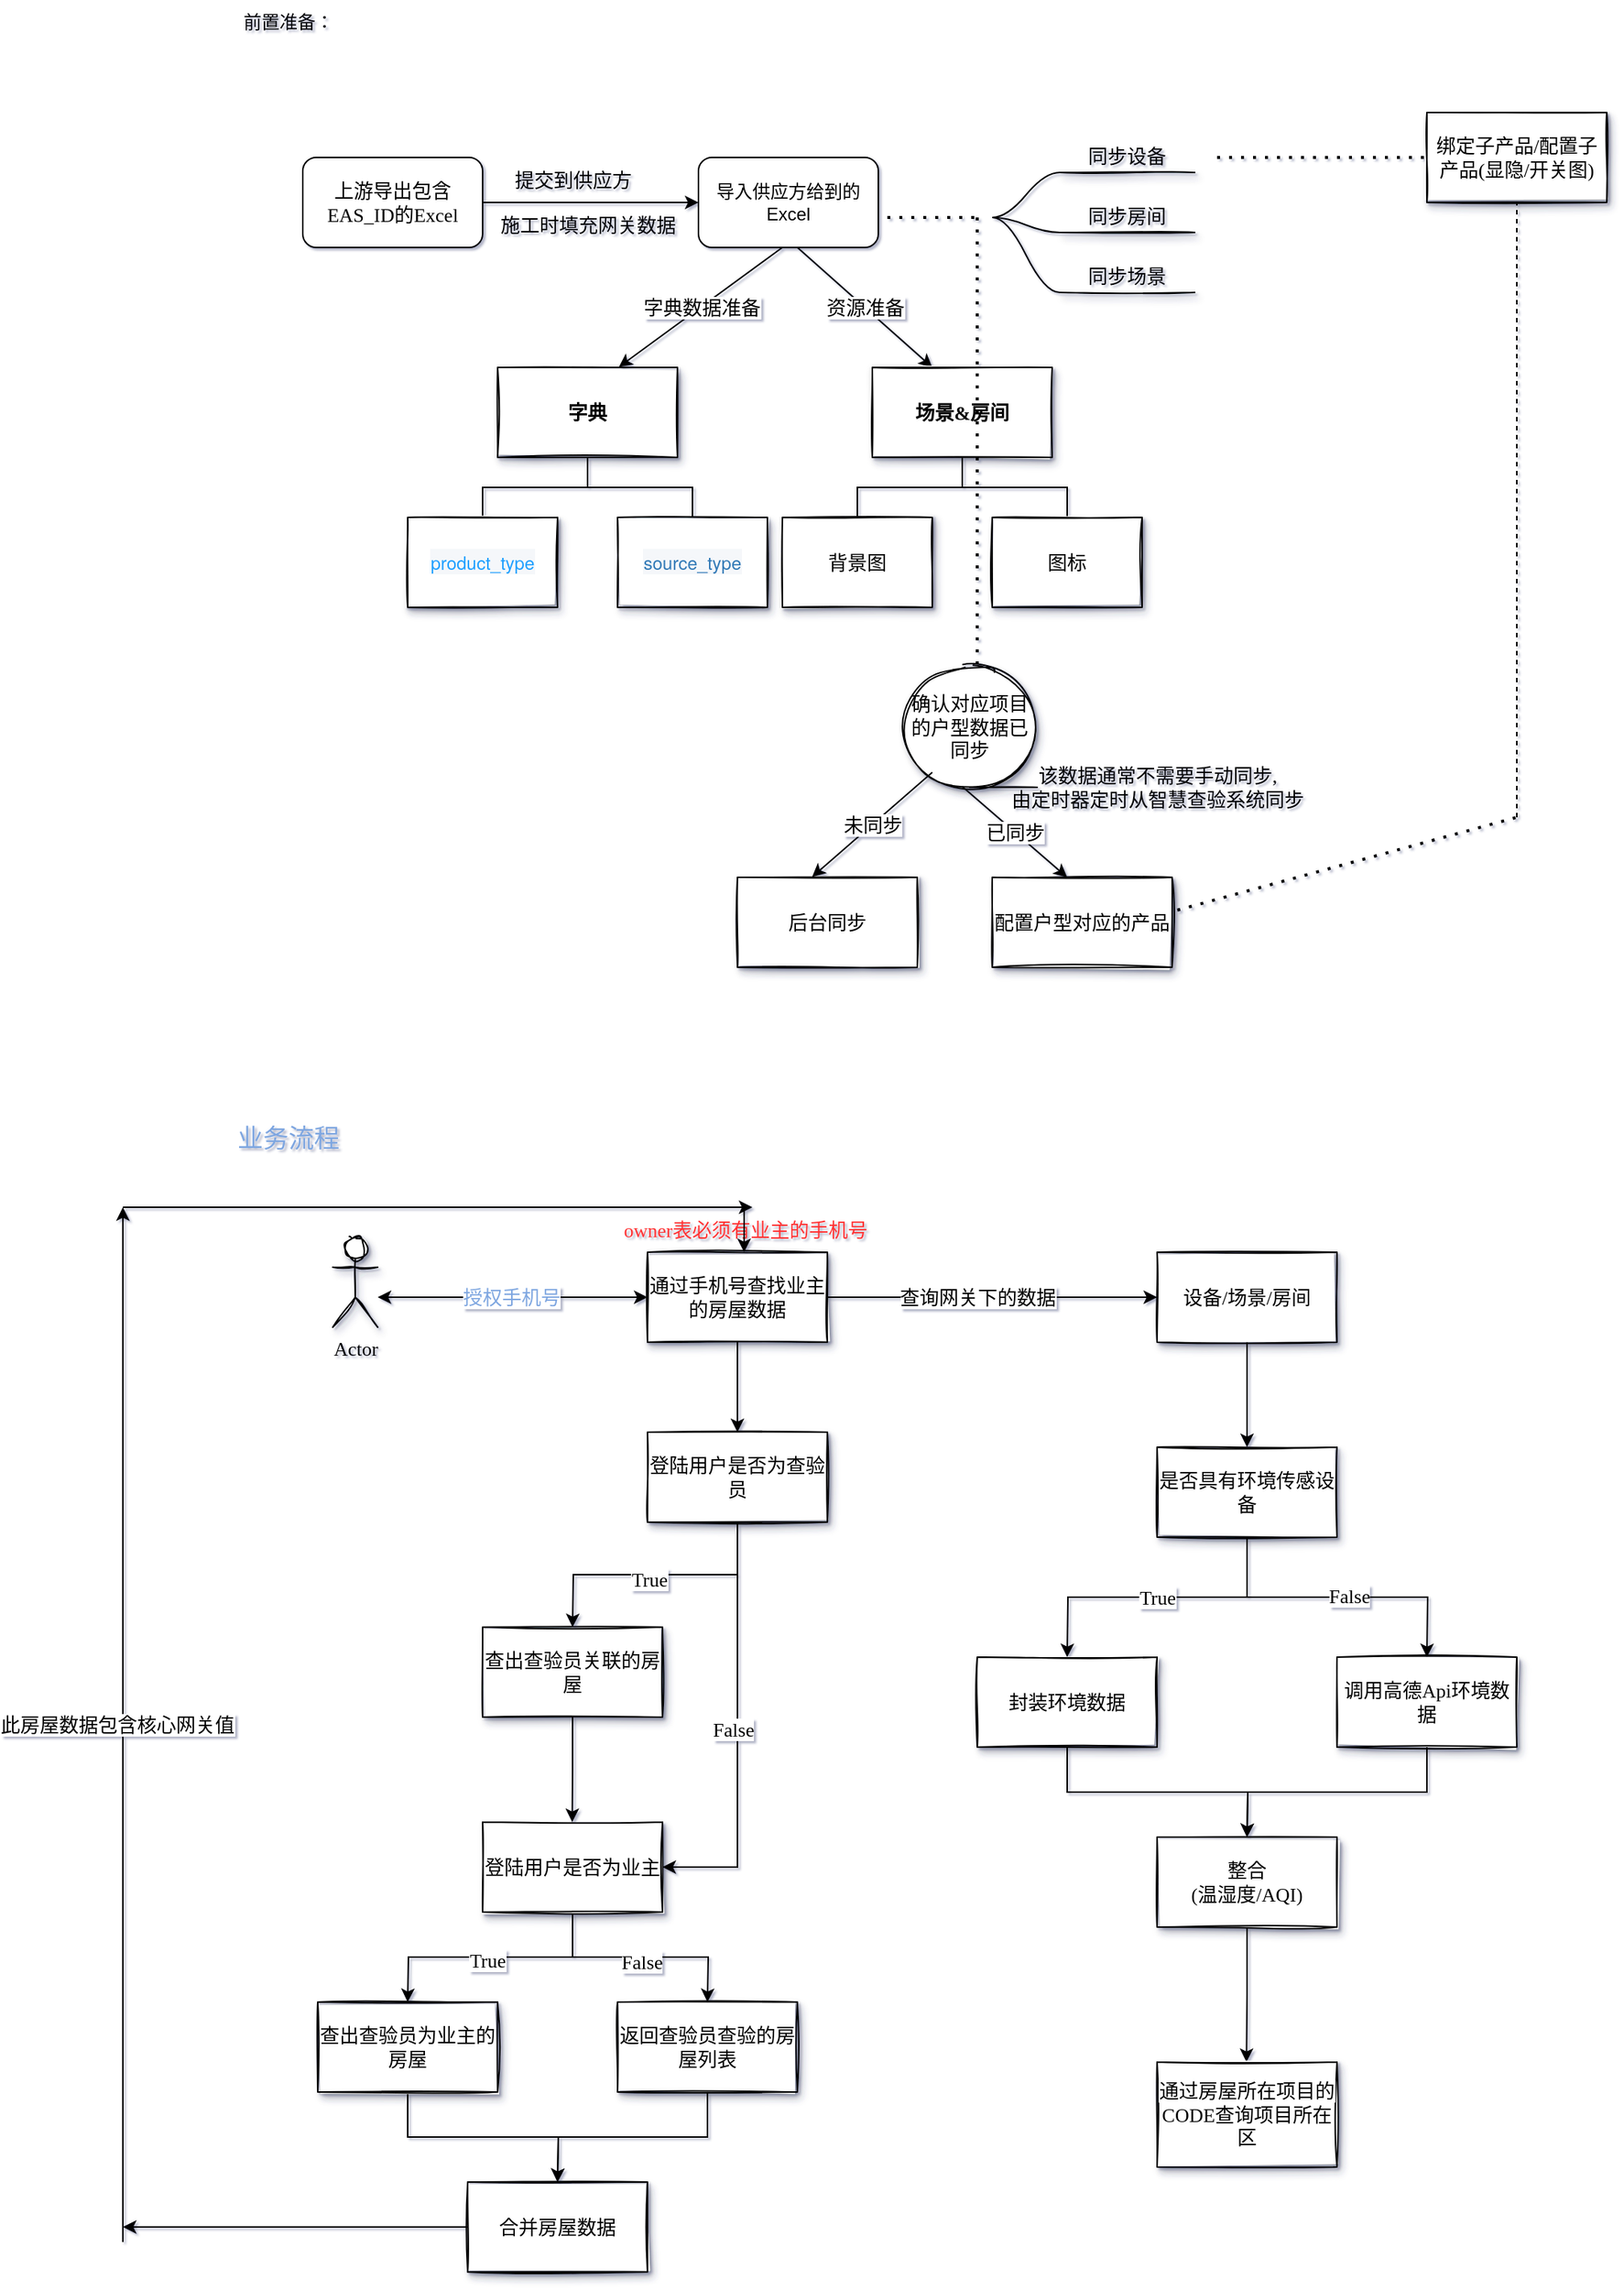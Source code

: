 <mxfile version="20.4.0" type="github">
  <diagram id="gWpfDHFNE3KKYQMcA2ZL" name="第 1 页">
    <mxGraphModel dx="2193" dy="816" grid="1" gridSize="10" guides="1" tooltips="1" connect="1" arrows="1" fold="1" page="1" pageScale="1" pageWidth="827" pageHeight="1169" math="0" shadow="1">
      <root>
        <mxCell id="0" />
        <mxCell id="1" parent="0" />
        <mxCell id="KSl4At89BIPdw04Hjlh8-6" value="前置准备：" style="text;html=1;align=center;verticalAlign=middle;resizable=0;points=[];autosize=1;strokeColor=none;fillColor=none;strokeWidth=18;" vertex="1" parent="1">
          <mxGeometry x="40" y="15" width="80" height="30" as="geometry" />
        </mxCell>
        <mxCell id="KSl4At89BIPdw04Hjlh8-81" value="导入供应方给到的Excel" style="rounded=1;whiteSpace=wrap;html=1;" vertex="1" parent="1">
          <mxGeometry x="354" y="120" width="120" height="60" as="geometry" />
        </mxCell>
        <mxCell id="KSl4At89BIPdw04Hjlh8-82" style="edgeStyle=orthogonalEdgeStyle;rounded=0;orthogonalLoop=1;jettySize=auto;html=1;exitX=1;exitY=0.5;exitDx=0;exitDy=0;entryX=0;entryY=0.5;entryDx=0;entryDy=0;fontFamily=Verdana;fontSize=13;" edge="1" parent="1" source="KSl4At89BIPdw04Hjlh8-83" target="KSl4At89BIPdw04Hjlh8-81">
          <mxGeometry relative="1" as="geometry" />
        </mxCell>
        <mxCell id="KSl4At89BIPdw04Hjlh8-83" value="上游导出包含EAS_ID的Excel" style="rounded=1;whiteSpace=wrap;html=1;strokeWidth=1;fontFamily=Verdana;fontSize=13;strokeColor=default;" vertex="1" parent="1">
          <mxGeometry x="90" y="120" width="120" height="60" as="geometry" />
        </mxCell>
        <mxCell id="KSl4At89BIPdw04Hjlh8-84" value="提交到供应方" style="text;html=1;align=center;verticalAlign=middle;resizable=0;points=[];autosize=1;strokeColor=none;fillColor=none;fontSize=13;fontFamily=Verdana;" vertex="1" parent="1">
          <mxGeometry x="220" y="120" width="100" height="30" as="geometry" />
        </mxCell>
        <mxCell id="KSl4At89BIPdw04Hjlh8-85" value="施工时填充网关数据" style="text;html=1;align=center;verticalAlign=middle;resizable=0;points=[];autosize=1;strokeColor=none;fillColor=none;fontSize=13;fontFamily=Verdana;" vertex="1" parent="1">
          <mxGeometry x="210" y="150" width="140" height="30" as="geometry" />
        </mxCell>
        <mxCell id="KSl4At89BIPdw04Hjlh8-86" value="同步设备" style="whiteSpace=wrap;html=1;shape=partialRectangle;top=0;left=0;bottom=1;right=0;points=[[0,1],[1,1]];fillColor=none;align=center;verticalAlign=bottom;routingCenterY=0.5;snapToPoint=1;recursiveResize=0;autosize=1;treeFolding=1;treeMoving=1;newEdgeStyle={&quot;edgeStyle&quot;:&quot;entityRelationEdgeStyle&quot;,&quot;startArrow&quot;:&quot;none&quot;,&quot;endArrow&quot;:&quot;none&quot;,&quot;segment&quot;:10,&quot;curved&quot;:1};strokeColor=default;strokeWidth=1;fontFamily=Verdana;fontSize=13;shadow=1;sketch=1;" vertex="1" parent="1">
          <mxGeometry x="595" y="100" width="90" height="30" as="geometry" />
        </mxCell>
        <mxCell id="KSl4At89BIPdw04Hjlh8-87" value="" style="edgeStyle=entityRelationEdgeStyle;startArrow=none;endArrow=none;segment=10;curved=1;rounded=0;fontFamily=Verdana;fontSize=13;" edge="1" parent="1" target="KSl4At89BIPdw04Hjlh8-86">
          <mxGeometry relative="1" as="geometry">
            <mxPoint x="550" y="160" as="sourcePoint" />
          </mxGeometry>
        </mxCell>
        <mxCell id="KSl4At89BIPdw04Hjlh8-88" value="同步房间" style="whiteSpace=wrap;html=1;shape=partialRectangle;top=0;left=0;bottom=1;right=0;points=[[0,1],[1,1]];fillColor=none;align=center;verticalAlign=bottom;routingCenterY=0.5;snapToPoint=1;recursiveResize=0;autosize=1;treeFolding=1;treeMoving=1;newEdgeStyle={&quot;edgeStyle&quot;:&quot;entityRelationEdgeStyle&quot;,&quot;startArrow&quot;:&quot;none&quot;,&quot;endArrow&quot;:&quot;none&quot;,&quot;segment&quot;:10,&quot;curved&quot;:1};strokeColor=default;strokeWidth=1;fontFamily=Verdana;fontSize=13;shadow=1;sketch=1;" vertex="1" parent="1">
          <mxGeometry x="595" y="140" width="90" height="30" as="geometry" />
        </mxCell>
        <mxCell id="KSl4At89BIPdw04Hjlh8-89" value="" style="edgeStyle=entityRelationEdgeStyle;startArrow=none;endArrow=none;segment=10;curved=1;rounded=0;fontFamily=Verdana;fontSize=13;" edge="1" parent="1" target="KSl4At89BIPdw04Hjlh8-88">
          <mxGeometry relative="1" as="geometry">
            <mxPoint x="550" y="160" as="sourcePoint" />
          </mxGeometry>
        </mxCell>
        <mxCell id="KSl4At89BIPdw04Hjlh8-90" value="同步场景" style="whiteSpace=wrap;html=1;shape=partialRectangle;top=0;left=0;bottom=1;right=0;points=[[0,1],[1,1]];fillColor=none;align=center;verticalAlign=bottom;routingCenterY=0.5;snapToPoint=1;recursiveResize=0;autosize=1;treeFolding=1;treeMoving=1;newEdgeStyle={&quot;edgeStyle&quot;:&quot;entityRelationEdgeStyle&quot;,&quot;startArrow&quot;:&quot;none&quot;,&quot;endArrow&quot;:&quot;none&quot;,&quot;segment&quot;:10,&quot;curved&quot;:1};strokeColor=default;strokeWidth=1;fontFamily=Verdana;fontSize=13;shadow=1;sketch=1;" vertex="1" parent="1">
          <mxGeometry x="595" y="180" width="90" height="30" as="geometry" />
        </mxCell>
        <mxCell id="KSl4At89BIPdw04Hjlh8-91" value="" style="edgeStyle=entityRelationEdgeStyle;startArrow=none;endArrow=none;segment=10;curved=1;rounded=0;fontFamily=Verdana;fontSize=13;" edge="1" parent="1" target="KSl4At89BIPdw04Hjlh8-90">
          <mxGeometry relative="1" as="geometry">
            <mxPoint x="550" y="160" as="sourcePoint" />
          </mxGeometry>
        </mxCell>
        <mxCell id="KSl4At89BIPdw04Hjlh8-92" value="" style="edgeStyle=elbowEdgeStyle;elbow=vertical;startArrow=none;endArrow=none;rounded=0;fontFamily=Verdana;fontSize=13;" edge="1" parent="1" source="KSl4At89BIPdw04Hjlh8-94" target="KSl4At89BIPdw04Hjlh8-95">
          <mxGeometry relative="1" as="geometry" />
        </mxCell>
        <mxCell id="KSl4At89BIPdw04Hjlh8-93" value="" style="edgeStyle=elbowEdgeStyle;elbow=vertical;startArrow=none;endArrow=none;rounded=0;fontFamily=Verdana;fontSize=13;" edge="1" parent="1" source="KSl4At89BIPdw04Hjlh8-94" target="KSl4At89BIPdw04Hjlh8-96">
          <mxGeometry relative="1" as="geometry" />
        </mxCell>
        <UserObject label="&lt;span style=&quot;font-weight: 700;&quot;&gt;字典&lt;/span&gt;" treeRoot="1" id="KSl4At89BIPdw04Hjlh8-94">
          <mxCell style="whiteSpace=wrap;html=1;align=center;treeFolding=1;treeMoving=1;newEdgeStyle={&quot;edgeStyle&quot;:&quot;elbowEdgeStyle&quot;,&quot;startArrow&quot;:&quot;none&quot;,&quot;endArrow&quot;:&quot;none&quot;};shadow=1;sketch=1;strokeColor=default;strokeWidth=1;fontFamily=Verdana;fontSize=13;" vertex="1" parent="1">
            <mxGeometry x="220" y="260" width="120" height="60" as="geometry" />
          </mxCell>
        </UserObject>
        <mxCell id="KSl4At89BIPdw04Hjlh8-95" value="&lt;a href=&quot;http://10.220.88.97:8081/#/dict/type/data/60&quot; class=&quot;link-type&quot; style=&quot;box-sizing: inherit; background-color: rgb(245, 247, 250); cursor: pointer; color: rgb(32, 160, 255); text-decoration-line: none; font-family: &amp;quot;Helvetica Neue&amp;quot;, Helvetica, &amp;quot;PingFang SC&amp;quot;, &amp;quot;Hiragino Sans GB&amp;quot;, &amp;quot;Microsoft YaHei&amp;quot;, Arial, sans-serif; font-size: 12px;&quot;&gt;&lt;span style=&quot;box-sizing: inherit;&quot;&gt;product_type&lt;/span&gt;&lt;/a&gt;" style="whiteSpace=wrap;html=1;align=center;verticalAlign=middle;treeFolding=1;treeMoving=1;newEdgeStyle={&quot;edgeStyle&quot;:&quot;elbowEdgeStyle&quot;,&quot;startArrow&quot;:&quot;none&quot;,&quot;endArrow&quot;:&quot;none&quot;};shadow=1;sketch=1;strokeColor=default;strokeWidth=1;fontFamily=Verdana;fontSize=13;" vertex="1" parent="1">
          <mxGeometry x="160" y="360" width="100" height="60" as="geometry" />
        </mxCell>
        <mxCell id="KSl4At89BIPdw04Hjlh8-96" value="&lt;a href=&quot;http://10.220.88.97:8081/#/dict/type/data/58&quot; class=&quot;link-type&quot; style=&quot;box-sizing: inherit; background-color: rgb(245, 247, 250); cursor: pointer; color: rgb(51, 122, 183); text-decoration-line: none; font-family: &amp;quot;Helvetica Neue&amp;quot;, Helvetica, &amp;quot;PingFang SC&amp;quot;, &amp;quot;Hiragino Sans GB&amp;quot;, &amp;quot;Microsoft YaHei&amp;quot;, Arial, sans-serif; font-size: 12px;&quot;&gt;&lt;span style=&quot;box-sizing: inherit;&quot;&gt;source_type&lt;/span&gt;&lt;/a&gt;" style="whiteSpace=wrap;html=1;align=center;verticalAlign=middle;treeFolding=1;treeMoving=1;newEdgeStyle={&quot;edgeStyle&quot;:&quot;elbowEdgeStyle&quot;,&quot;startArrow&quot;:&quot;none&quot;,&quot;endArrow&quot;:&quot;none&quot;};shadow=1;sketch=1;strokeColor=default;strokeWidth=1;fontFamily=Verdana;fontSize=13;" vertex="1" parent="1">
          <mxGeometry x="300" y="360" width="100" height="60" as="geometry" />
        </mxCell>
        <mxCell id="KSl4At89BIPdw04Hjlh8-97" value="" style="endArrow=classic;html=1;rounded=0;fontFamily=Verdana;fontSize=13;entryX=0.674;entryY=-0.004;entryDx=0;entryDy=0;entryPerimeter=0;" edge="1" parent="1" target="KSl4At89BIPdw04Hjlh8-94">
          <mxGeometry relative="1" as="geometry">
            <mxPoint x="410" y="180" as="sourcePoint" />
            <mxPoint x="470" y="300" as="targetPoint" />
          </mxGeometry>
        </mxCell>
        <mxCell id="KSl4At89BIPdw04Hjlh8-98" value="字典数据准备" style="edgeLabel;resizable=0;html=1;align=center;verticalAlign=middle;shadow=1;sketch=1;strokeColor=default;strokeWidth=1;fontFamily=Verdana;fontSize=13;" connectable="0" vertex="1" parent="KSl4At89BIPdw04Hjlh8-97">
          <mxGeometry relative="1" as="geometry" />
        </mxCell>
        <mxCell id="KSl4At89BIPdw04Hjlh8-99" value="" style="endArrow=classic;html=1;rounded=0;fontFamily=Verdana;fontSize=13;" edge="1" parent="1">
          <mxGeometry relative="1" as="geometry">
            <mxPoint x="420" y="180" as="sourcePoint" />
            <mxPoint x="510" y="260" as="targetPoint" />
          </mxGeometry>
        </mxCell>
        <mxCell id="KSl4At89BIPdw04Hjlh8-100" value="资源准备" style="edgeLabel;resizable=0;html=1;align=center;verticalAlign=middle;shadow=1;sketch=1;strokeColor=default;strokeWidth=1;fontFamily=Verdana;fontSize=13;" connectable="0" vertex="1" parent="KSl4At89BIPdw04Hjlh8-99">
          <mxGeometry relative="1" as="geometry" />
        </mxCell>
        <mxCell id="KSl4At89BIPdw04Hjlh8-101" value="" style="edgeStyle=elbowEdgeStyle;elbow=vertical;startArrow=none;endArrow=none;rounded=0;fontFamily=Verdana;fontSize=13;" edge="1" parent="1" source="KSl4At89BIPdw04Hjlh8-103" target="KSl4At89BIPdw04Hjlh8-104">
          <mxGeometry relative="1" as="geometry" />
        </mxCell>
        <mxCell id="KSl4At89BIPdw04Hjlh8-102" value="" style="edgeStyle=elbowEdgeStyle;elbow=vertical;startArrow=none;endArrow=none;rounded=0;fontFamily=Verdana;fontSize=13;" edge="1" parent="1" source="KSl4At89BIPdw04Hjlh8-103" target="KSl4At89BIPdw04Hjlh8-105">
          <mxGeometry relative="1" as="geometry" />
        </mxCell>
        <UserObject label="&lt;span style=&quot;font-weight: 700;&quot;&gt;场景&amp;amp;房间&lt;/span&gt;" treeRoot="1" id="KSl4At89BIPdw04Hjlh8-103">
          <mxCell style="whiteSpace=wrap;html=1;align=center;treeFolding=1;treeMoving=1;newEdgeStyle={&quot;edgeStyle&quot;:&quot;elbowEdgeStyle&quot;,&quot;startArrow&quot;:&quot;none&quot;,&quot;endArrow&quot;:&quot;none&quot;};shadow=1;sketch=1;strokeColor=default;strokeWidth=1;fontFamily=Verdana;fontSize=13;" vertex="1" parent="1">
            <mxGeometry x="470" y="260" width="120" height="60" as="geometry" />
          </mxCell>
        </UserObject>
        <mxCell id="KSl4At89BIPdw04Hjlh8-104" value="背景图" style="whiteSpace=wrap;html=1;align=center;verticalAlign=middle;treeFolding=1;treeMoving=1;newEdgeStyle={&quot;edgeStyle&quot;:&quot;elbowEdgeStyle&quot;,&quot;startArrow&quot;:&quot;none&quot;,&quot;endArrow&quot;:&quot;none&quot;};shadow=1;sketch=1;strokeColor=default;strokeWidth=1;fontFamily=Verdana;fontSize=13;" vertex="1" parent="1">
          <mxGeometry x="410" y="360" width="100" height="60" as="geometry" />
        </mxCell>
        <mxCell id="KSl4At89BIPdw04Hjlh8-105" value="图标" style="whiteSpace=wrap;html=1;align=center;verticalAlign=middle;treeFolding=1;treeMoving=1;newEdgeStyle={&quot;edgeStyle&quot;:&quot;elbowEdgeStyle&quot;,&quot;startArrow&quot;:&quot;none&quot;,&quot;endArrow&quot;:&quot;none&quot;};shadow=1;sketch=1;strokeColor=default;strokeWidth=1;fontFamily=Verdana;fontSize=13;" vertex="1" parent="1">
          <mxGeometry x="550" y="360" width="100" height="60" as="geometry" />
        </mxCell>
        <mxCell id="KSl4At89BIPdw04Hjlh8-106" value="" style="endArrow=none;dashed=1;html=1;dashPattern=1 3;strokeWidth=2;rounded=0;fontFamily=Verdana;fontSize=13;" edge="1" parent="1">
          <mxGeometry width="50" height="50" relative="1" as="geometry">
            <mxPoint x="480" y="160" as="sourcePoint" />
            <mxPoint x="540" y="160" as="targetPoint" />
          </mxGeometry>
        </mxCell>
        <mxCell id="KSl4At89BIPdw04Hjlh8-107" value="" style="endArrow=none;dashed=1;html=1;dashPattern=1 3;strokeWidth=2;rounded=0;fontFamily=Verdana;fontSize=13;" edge="1" parent="1">
          <mxGeometry width="50" height="50" relative="1" as="geometry">
            <mxPoint x="540" y="530.0" as="sourcePoint" />
            <mxPoint x="540" y="160" as="targetPoint" />
          </mxGeometry>
        </mxCell>
        <mxCell id="KSl4At89BIPdw04Hjlh8-108" value="确认对应项目的户型数据已同步" style="shape=tapeData;whiteSpace=wrap;html=1;perimeter=ellipsePerimeter;shadow=1;sketch=1;strokeColor=default;strokeWidth=1;fontFamily=Verdana;fontSize=13;" vertex="1" parent="1">
          <mxGeometry x="490" y="460" width="90" height="80" as="geometry" />
        </mxCell>
        <mxCell id="KSl4At89BIPdw04Hjlh8-109" value="后台同步" style="rounded=0;whiteSpace=wrap;html=1;shadow=1;sketch=1;strokeColor=default;strokeWidth=1;fontFamily=Verdana;fontSize=13;" vertex="1" parent="1">
          <mxGeometry x="380" y="600" width="120" height="60" as="geometry" />
        </mxCell>
        <mxCell id="KSl4At89BIPdw04Hjlh8-110" value="" style="endArrow=classic;html=1;rounded=0;fontFamily=Verdana;fontSize=13;entryX=0.415;entryY=-0.004;entryDx=0;entryDy=0;entryPerimeter=0;" edge="1" parent="1" target="KSl4At89BIPdw04Hjlh8-109">
          <mxGeometry relative="1" as="geometry">
            <mxPoint x="510" y="530.0" as="sourcePoint" />
            <mxPoint x="595" y="560" as="targetPoint" />
          </mxGeometry>
        </mxCell>
        <mxCell id="KSl4At89BIPdw04Hjlh8-111" value="未同步" style="edgeLabel;resizable=0;html=1;align=center;verticalAlign=middle;shadow=1;sketch=1;strokeColor=default;strokeWidth=1;fontFamily=Verdana;fontSize=13;" connectable="0" vertex="1" parent="KSl4At89BIPdw04Hjlh8-110">
          <mxGeometry relative="1" as="geometry" />
        </mxCell>
        <mxCell id="KSl4At89BIPdw04Hjlh8-112" value="该数据通常不需要手动同步,&lt;br&gt;由定时器定时从智慧查验系统同步" style="text;html=1;align=center;verticalAlign=middle;resizable=0;points=[];autosize=1;strokeColor=none;fillColor=none;fontSize=13;fontFamily=Verdana;" vertex="1" parent="1">
          <mxGeometry x="550" y="520" width="220" height="40" as="geometry" />
        </mxCell>
        <mxCell id="KSl4At89BIPdw04Hjlh8-113" value="" style="endArrow=none;dashed=1;html=1;dashPattern=1 3;strokeWidth=2;rounded=0;fontFamily=Verdana;fontSize=13;" edge="1" parent="1">
          <mxGeometry width="50" height="50" relative="1" as="geometry">
            <mxPoint x="700" y="120" as="sourcePoint" />
            <mxPoint x="840" y="120" as="targetPoint" />
          </mxGeometry>
        </mxCell>
        <mxCell id="KSl4At89BIPdw04Hjlh8-114" value="绑定子产品/配置子产品(显隐/开关图)" style="rounded=0;whiteSpace=wrap;html=1;shadow=1;sketch=1;strokeColor=default;strokeWidth=1;fontFamily=Verdana;fontSize=13;" vertex="1" parent="1">
          <mxGeometry x="840" y="90" width="120" height="60" as="geometry" />
        </mxCell>
        <mxCell id="KSl4At89BIPdw04Hjlh8-115" value="w" style="endArrow=classic;html=1;rounded=0;fontFamily=Verdana;fontSize=13;" edge="1" parent="1">
          <mxGeometry relative="1" as="geometry">
            <mxPoint x="530" y="539.47" as="sourcePoint" />
            <mxPoint x="600" y="600.0" as="targetPoint" />
          </mxGeometry>
        </mxCell>
        <mxCell id="KSl4At89BIPdw04Hjlh8-116" value="已同步" style="edgeLabel;resizable=0;html=1;align=center;verticalAlign=middle;shadow=1;sketch=1;strokeColor=default;strokeWidth=1;fontFamily=Verdana;fontSize=13;" connectable="0" vertex="1" parent="KSl4At89BIPdw04Hjlh8-115">
          <mxGeometry relative="1" as="geometry" />
        </mxCell>
        <mxCell id="KSl4At89BIPdw04Hjlh8-117" value="配置户型对应的产品" style="rounded=0;whiteSpace=wrap;html=1;shadow=1;sketch=1;strokeColor=default;strokeWidth=1;fontFamily=Verdana;fontSize=13;" vertex="1" parent="1">
          <mxGeometry x="550" y="600" width="120" height="60" as="geometry" />
        </mxCell>
        <mxCell id="KSl4At89BIPdw04Hjlh8-118" value="" style="endArrow=none;dashed=1;html=1;rounded=0;fontFamily=Verdana;fontSize=13;" edge="1" parent="1">
          <mxGeometry width="50" height="50" relative="1" as="geometry">
            <mxPoint x="900" y="560.0" as="sourcePoint" />
            <mxPoint x="900" y="150" as="targetPoint" />
          </mxGeometry>
        </mxCell>
        <mxCell id="KSl4At89BIPdw04Hjlh8-119" value="" style="endArrow=none;dashed=1;html=1;dashPattern=1 3;strokeWidth=2;rounded=0;fontFamily=Verdana;fontSize=13;exitX=1.029;exitY=0.365;exitDx=0;exitDy=0;exitPerimeter=0;" edge="1" parent="1" source="KSl4At89BIPdw04Hjlh8-117">
          <mxGeometry width="50" height="50" relative="1" as="geometry">
            <mxPoint x="850" y="610" as="sourcePoint" />
            <mxPoint x="900" y="560.0" as="targetPoint" />
          </mxGeometry>
        </mxCell>
        <mxCell id="KSl4At89BIPdw04Hjlh8-120" value="Actor" style="shape=umlActor;verticalLabelPosition=bottom;verticalAlign=top;html=1;outlineConnect=0;shadow=1;sketch=1;strokeColor=default;strokeWidth=1;fontFamily=Verdana;fontSize=13;" vertex="1" parent="1">
          <mxGeometry x="110" y="840" width="30" height="60" as="geometry" />
        </mxCell>
        <mxCell id="KSl4At89BIPdw04Hjlh8-121" value="" style="endArrow=classic;startArrow=classic;html=1;rounded=0;fontFamily=Verdana;fontSize=13;entryX=0;entryY=0.5;entryDx=0;entryDy=0;" edge="1" parent="1" target="KSl4At89BIPdw04Hjlh8-122">
          <mxGeometry width="50" height="50" relative="1" as="geometry">
            <mxPoint x="140.0" y="880" as="sourcePoint" />
            <mxPoint x="230.0" y="880" as="targetPoint" />
          </mxGeometry>
        </mxCell>
        <mxCell id="KSl4At89BIPdw04Hjlh8-125" value="授权手机号" style="edgeLabel;html=1;align=center;verticalAlign=middle;resizable=0;points=[];fontSize=13;fontFamily=Verdana;fontColor=#7EA6E0;" vertex="1" connectable="0" parent="KSl4At89BIPdw04Hjlh8-121">
          <mxGeometry x="0.001" y="-1" relative="1" as="geometry">
            <mxPoint x="-1" y="-1" as="offset" />
          </mxGeometry>
        </mxCell>
        <mxCell id="KSl4At89BIPdw04Hjlh8-127" style="edgeStyle=orthogonalEdgeStyle;rounded=0;orthogonalLoop=1;jettySize=auto;html=1;exitX=0.5;exitY=1;exitDx=0;exitDy=0;fontFamily=Verdana;fontSize=13;fontColor=#7EA6E0;entryX=0.5;entryY=0;entryDx=0;entryDy=0;" edge="1" parent="1" source="KSl4At89BIPdw04Hjlh8-122" target="KSl4At89BIPdw04Hjlh8-128">
          <mxGeometry relative="1" as="geometry">
            <mxPoint x="270.0" y="970" as="targetPoint" />
          </mxGeometry>
        </mxCell>
        <mxCell id="KSl4At89BIPdw04Hjlh8-155" style="edgeStyle=orthogonalEdgeStyle;rounded=0;orthogonalLoop=1;jettySize=auto;html=1;exitX=1;exitY=0.5;exitDx=0;exitDy=0;entryX=0;entryY=0.5;entryDx=0;entryDy=0;fontFamily=Verdana;fontSize=13;fontColor=#000000;" edge="1" parent="1" source="KSl4At89BIPdw04Hjlh8-122" target="KSl4At89BIPdw04Hjlh8-154">
          <mxGeometry relative="1" as="geometry" />
        </mxCell>
        <mxCell id="KSl4At89BIPdw04Hjlh8-156" value="查询网关下的数据" style="edgeLabel;html=1;align=center;verticalAlign=middle;resizable=0;points=[];fontSize=13;fontFamily=Verdana;fontColor=#000000;" vertex="1" connectable="0" parent="KSl4At89BIPdw04Hjlh8-155">
          <mxGeometry x="-0.092" relative="1" as="geometry">
            <mxPoint as="offset" />
          </mxGeometry>
        </mxCell>
        <mxCell id="KSl4At89BIPdw04Hjlh8-122" value="通过手机号查找业主的房屋数据" style="rounded=0;whiteSpace=wrap;html=1;shadow=1;sketch=1;strokeColor=default;strokeWidth=1;fontFamily=Verdana;fontSize=13;" vertex="1" parent="1">
          <mxGeometry x="320" y="850" width="120" height="60" as="geometry" />
        </mxCell>
        <mxCell id="KSl4At89BIPdw04Hjlh8-123" value="&lt;font style=&quot;font-size: 17px;&quot; color=&quot;#7ea6e0&quot;&gt;业务流程&lt;/font&gt;" style="text;html=1;align=center;verticalAlign=middle;resizable=0;points=[];autosize=1;strokeColor=none;fillColor=none;fontSize=13;fontFamily=Verdana;fontColor=#FF3333;" vertex="1" parent="1">
          <mxGeometry x="35" y="760" width="90" height="30" as="geometry" />
        </mxCell>
        <mxCell id="KSl4At89BIPdw04Hjlh8-126" value="&lt;span style=&quot;color: rgb(255, 51, 51);&quot;&gt;owner表必须有业主的手机号&lt;/span&gt;" style="text;html=1;align=center;verticalAlign=middle;resizable=0;points=[];autosize=1;strokeColor=none;fillColor=none;fontSize=13;fontFamily=Verdana;fontColor=#7EA6E0;" vertex="1" parent="1">
          <mxGeometry x="290" y="820" width="190" height="30" as="geometry" />
        </mxCell>
        <mxCell id="KSl4At89BIPdw04Hjlh8-129" style="edgeStyle=orthogonalEdgeStyle;rounded=0;orthogonalLoop=1;jettySize=auto;html=1;exitX=0.5;exitY=1;exitDx=0;exitDy=0;fontFamily=Verdana;fontSize=13;fontColor=#000000;" edge="1" parent="1" source="KSl4At89BIPdw04Hjlh8-128">
          <mxGeometry relative="1" as="geometry">
            <mxPoint x="270.0" y="1100" as="targetPoint" />
          </mxGeometry>
        </mxCell>
        <mxCell id="KSl4At89BIPdw04Hjlh8-130" value="True" style="edgeLabel;html=1;align=center;verticalAlign=middle;resizable=0;points=[];fontSize=13;fontFamily=Verdana;fontColor=#000000;" vertex="1" connectable="0" parent="KSl4At89BIPdw04Hjlh8-129">
          <mxGeometry x="0.059" y="3" relative="1" as="geometry">
            <mxPoint x="1" as="offset" />
          </mxGeometry>
        </mxCell>
        <mxCell id="KSl4At89BIPdw04Hjlh8-131" style="edgeStyle=orthogonalEdgeStyle;rounded=0;orthogonalLoop=1;jettySize=auto;html=1;exitX=0.5;exitY=1;exitDx=0;exitDy=0;fontFamily=Verdana;fontSize=13;fontColor=#000000;entryX=1;entryY=0.5;entryDx=0;entryDy=0;" edge="1" parent="1" source="KSl4At89BIPdw04Hjlh8-128" target="KSl4At89BIPdw04Hjlh8-138">
          <mxGeometry relative="1" as="geometry">
            <mxPoint x="490" y="1120" as="targetPoint" />
          </mxGeometry>
        </mxCell>
        <mxCell id="KSl4At89BIPdw04Hjlh8-132" value="False" style="edgeLabel;html=1;align=center;verticalAlign=middle;resizable=0;points=[];fontSize=13;fontFamily=Verdana;fontColor=#000000;" vertex="1" connectable="0" parent="KSl4At89BIPdw04Hjlh8-131">
          <mxGeometry x="-0.016" y="-3" relative="1" as="geometry">
            <mxPoint as="offset" />
          </mxGeometry>
        </mxCell>
        <mxCell id="KSl4At89BIPdw04Hjlh8-128" value="&lt;font color=&quot;#000000&quot;&gt;登陆用户是否为查验员&lt;/font&gt;" style="rounded=0;whiteSpace=wrap;html=1;shadow=1;sketch=1;strokeColor=default;strokeWidth=1;fontFamily=Verdana;fontSize=13;fontColor=#7EA6E0;" vertex="1" parent="1">
          <mxGeometry x="320" y="970" width="120" height="60" as="geometry" />
        </mxCell>
        <mxCell id="KSl4At89BIPdw04Hjlh8-137" style="edgeStyle=orthogonalEdgeStyle;rounded=0;orthogonalLoop=1;jettySize=auto;html=1;exitX=0.5;exitY=1;exitDx=0;exitDy=0;fontFamily=Verdana;fontSize=13;fontColor=#000000;" edge="1" parent="1" source="KSl4At89BIPdw04Hjlh8-133">
          <mxGeometry relative="1" as="geometry">
            <mxPoint x="269.789" y="1230" as="targetPoint" />
          </mxGeometry>
        </mxCell>
        <mxCell id="KSl4At89BIPdw04Hjlh8-133" value="查出查验员关联的房屋" style="rounded=0;whiteSpace=wrap;html=1;shadow=1;sketch=1;strokeColor=default;strokeWidth=1;fontFamily=Verdana;fontSize=13;fontColor=#000000;" vertex="1" parent="1">
          <mxGeometry x="210" y="1100" width="120" height="60" as="geometry" />
        </mxCell>
        <mxCell id="KSl4At89BIPdw04Hjlh8-139" style="edgeStyle=orthogonalEdgeStyle;rounded=0;orthogonalLoop=1;jettySize=auto;html=1;exitX=0.5;exitY=1;exitDx=0;exitDy=0;fontFamily=Verdana;fontSize=13;fontColor=#000000;" edge="1" parent="1" source="KSl4At89BIPdw04Hjlh8-138">
          <mxGeometry relative="1" as="geometry">
            <mxPoint x="160.0" y="1350" as="targetPoint" />
          </mxGeometry>
        </mxCell>
        <mxCell id="KSl4At89BIPdw04Hjlh8-140" value="True" style="edgeLabel;html=1;align=center;verticalAlign=middle;resizable=0;points=[];fontSize=13;fontFamily=Verdana;fontColor=#000000;" vertex="1" connectable="0" parent="KSl4At89BIPdw04Hjlh8-139">
          <mxGeometry x="0.03" y="2" relative="1" as="geometry">
            <mxPoint as="offset" />
          </mxGeometry>
        </mxCell>
        <mxCell id="KSl4At89BIPdw04Hjlh8-142" style="edgeStyle=orthogonalEdgeStyle;rounded=0;orthogonalLoop=1;jettySize=auto;html=1;exitX=0.5;exitY=1;exitDx=0;exitDy=0;fontFamily=Verdana;fontSize=13;fontColor=#000000;" edge="1" parent="1" source="KSl4At89BIPdw04Hjlh8-138">
          <mxGeometry relative="1" as="geometry">
            <mxPoint x="360" y="1350" as="targetPoint" />
          </mxGeometry>
        </mxCell>
        <mxCell id="KSl4At89BIPdw04Hjlh8-143" value="False" style="edgeLabel;html=1;align=center;verticalAlign=middle;resizable=0;points=[];fontSize=13;fontFamily=Verdana;fontColor=#000000;" vertex="1" connectable="0" parent="KSl4At89BIPdw04Hjlh8-142">
          <mxGeometry x="0.008" y="-3" relative="1" as="geometry">
            <mxPoint as="offset" />
          </mxGeometry>
        </mxCell>
        <mxCell id="KSl4At89BIPdw04Hjlh8-138" value="登陆用户是否为业主" style="rounded=0;whiteSpace=wrap;html=1;shadow=1;sketch=1;strokeColor=default;strokeWidth=1;fontFamily=Verdana;fontSize=13;fontColor=#000000;" vertex="1" parent="1">
          <mxGeometry x="210" y="1230" width="120" height="60" as="geometry" />
        </mxCell>
        <mxCell id="KSl4At89BIPdw04Hjlh8-145" style="edgeStyle=orthogonalEdgeStyle;rounded=0;orthogonalLoop=1;jettySize=auto;html=1;exitX=0.5;exitY=1;exitDx=0;exitDy=0;fontFamily=Verdana;fontSize=13;fontColor=#000000;" edge="1" parent="1" source="KSl4At89BIPdw04Hjlh8-141">
          <mxGeometry relative="1" as="geometry">
            <mxPoint x="260" y="1470" as="targetPoint" />
          </mxGeometry>
        </mxCell>
        <mxCell id="KSl4At89BIPdw04Hjlh8-141" value="查出查验员为业主的房屋" style="rounded=0;whiteSpace=wrap;html=1;shadow=1;sketch=1;strokeColor=default;strokeWidth=1;fontFamily=Verdana;fontSize=13;fontColor=#000000;" vertex="1" parent="1">
          <mxGeometry x="100" y="1350" width="120" height="60" as="geometry" />
        </mxCell>
        <mxCell id="KSl4At89BIPdw04Hjlh8-146" style="edgeStyle=orthogonalEdgeStyle;rounded=0;orthogonalLoop=1;jettySize=auto;html=1;exitX=0.5;exitY=1;exitDx=0;exitDy=0;fontFamily=Verdana;fontSize=13;fontColor=#000000;" edge="1" parent="1" source="KSl4At89BIPdw04Hjlh8-144">
          <mxGeometry relative="1" as="geometry">
            <mxPoint x="260.0" y="1470" as="targetPoint" />
          </mxGeometry>
        </mxCell>
        <mxCell id="KSl4At89BIPdw04Hjlh8-144" value="返回查验员查验的房屋列表" style="rounded=0;whiteSpace=wrap;html=1;shadow=1;sketch=1;strokeColor=default;strokeWidth=1;fontFamily=Verdana;fontSize=13;fontColor=#000000;" vertex="1" parent="1">
          <mxGeometry x="300" y="1350" width="120" height="60" as="geometry" />
        </mxCell>
        <mxCell id="KSl4At89BIPdw04Hjlh8-148" value="合并房屋数据" style="rounded=0;whiteSpace=wrap;html=1;shadow=1;sketch=1;strokeColor=default;strokeWidth=1;fontFamily=Verdana;fontSize=13;fontColor=#000000;" vertex="1" parent="1">
          <mxGeometry x="200" y="1470" width="120" height="60" as="geometry" />
        </mxCell>
        <mxCell id="KSl4At89BIPdw04Hjlh8-150" value="" style="endArrow=classic;html=1;rounded=0;fontFamily=Verdana;fontSize=13;fontColor=#000000;" edge="1" parent="1">
          <mxGeometry width="50" height="50" relative="1" as="geometry">
            <mxPoint x="200" y="1500" as="sourcePoint" />
            <mxPoint x="-30" y="1500" as="targetPoint" />
          </mxGeometry>
        </mxCell>
        <mxCell id="KSl4At89BIPdw04Hjlh8-151" value="" style="endArrow=classic;html=1;rounded=0;fontFamily=Verdana;fontSize=13;fontColor=#000000;" edge="1" parent="1">
          <mxGeometry width="50" height="50" relative="1" as="geometry">
            <mxPoint x="-30" y="1510" as="sourcePoint" />
            <mxPoint x="-30" y="820" as="targetPoint" />
          </mxGeometry>
        </mxCell>
        <mxCell id="KSl4At89BIPdw04Hjlh8-157" value="此房屋数据包含核心网关值" style="edgeLabel;html=1;align=center;verticalAlign=middle;resizable=0;points=[];fontSize=13;fontFamily=Verdana;fontColor=#000000;" vertex="1" connectable="0" parent="KSl4At89BIPdw04Hjlh8-151">
          <mxGeometry x="-0.0" y="4" relative="1" as="geometry">
            <mxPoint as="offset" />
          </mxGeometry>
        </mxCell>
        <mxCell id="KSl4At89BIPdw04Hjlh8-152" value="" style="endArrow=classic;html=1;rounded=0;fontFamily=Verdana;fontSize=13;fontColor=#000000;" edge="1" parent="1">
          <mxGeometry width="50" height="50" relative="1" as="geometry">
            <mxPoint x="-30" y="820" as="sourcePoint" />
            <mxPoint x="390" y="820" as="targetPoint" />
          </mxGeometry>
        </mxCell>
        <mxCell id="KSl4At89BIPdw04Hjlh8-153" value="" style="endArrow=classic;html=1;rounded=0;fontFamily=Verdana;fontSize=13;fontColor=#000000;" edge="1" parent="1">
          <mxGeometry width="50" height="50" relative="1" as="geometry">
            <mxPoint x="384.47" y="820" as="sourcePoint" />
            <mxPoint x="384.47" y="850" as="targetPoint" />
          </mxGeometry>
        </mxCell>
        <mxCell id="KSl4At89BIPdw04Hjlh8-158" style="edgeStyle=orthogonalEdgeStyle;rounded=0;orthogonalLoop=1;jettySize=auto;html=1;exitX=0.5;exitY=1;exitDx=0;exitDy=0;fontFamily=Verdana;fontSize=13;fontColor=#000000;" edge="1" parent="1" source="KSl4At89BIPdw04Hjlh8-154">
          <mxGeometry relative="1" as="geometry">
            <mxPoint x="720" y="980" as="targetPoint" />
          </mxGeometry>
        </mxCell>
        <mxCell id="KSl4At89BIPdw04Hjlh8-154" value="&lt;span style=&quot;background-color: rgb(255, 255, 255);&quot;&gt;设备/场景/房间&lt;/span&gt;" style="rounded=0;whiteSpace=wrap;html=1;shadow=1;sketch=1;strokeColor=default;strokeWidth=1;fontFamily=Verdana;fontSize=13;fontColor=#000000;" vertex="1" parent="1">
          <mxGeometry x="660" y="850" width="120" height="60" as="geometry" />
        </mxCell>
        <mxCell id="KSl4At89BIPdw04Hjlh8-160" value="True" style="edgeStyle=orthogonalEdgeStyle;rounded=0;orthogonalLoop=1;jettySize=auto;html=1;exitX=0.5;exitY=1;exitDx=0;exitDy=0;fontFamily=Verdana;fontSize=13;fontColor=#000000;" edge="1" parent="1" source="KSl4At89BIPdw04Hjlh8-159">
          <mxGeometry relative="1" as="geometry">
            <mxPoint x="600" y="1120" as="targetPoint" />
          </mxGeometry>
        </mxCell>
        <mxCell id="KSl4At89BIPdw04Hjlh8-162" style="edgeStyle=orthogonalEdgeStyle;rounded=0;orthogonalLoop=1;jettySize=auto;html=1;exitX=0.5;exitY=1;exitDx=0;exitDy=0;fontFamily=Verdana;fontSize=13;fontColor=#000000;" edge="1" parent="1" source="KSl4At89BIPdw04Hjlh8-159">
          <mxGeometry relative="1" as="geometry">
            <mxPoint x="840" y="1120" as="targetPoint" />
          </mxGeometry>
        </mxCell>
        <mxCell id="KSl4At89BIPdw04Hjlh8-163" value="False" style="edgeLabel;html=1;align=center;verticalAlign=middle;resizable=0;points=[];fontSize=13;fontFamily=Verdana;fontColor=#000000;" vertex="1" connectable="0" parent="KSl4At89BIPdw04Hjlh8-162">
          <mxGeometry x="0.075" y="1" relative="1" as="geometry">
            <mxPoint as="offset" />
          </mxGeometry>
        </mxCell>
        <mxCell id="KSl4At89BIPdw04Hjlh8-159" value="是否具有环境传感设备" style="rounded=0;whiteSpace=wrap;html=1;shadow=1;sketch=1;strokeColor=default;strokeWidth=1;fontFamily=Verdana;fontSize=13;fontColor=#000000;" vertex="1" parent="1">
          <mxGeometry x="660" y="980" width="120" height="60" as="geometry" />
        </mxCell>
        <mxCell id="KSl4At89BIPdw04Hjlh8-165" style="edgeStyle=orthogonalEdgeStyle;rounded=0;orthogonalLoop=1;jettySize=auto;html=1;exitX=0.5;exitY=1;exitDx=0;exitDy=0;fontFamily=Verdana;fontSize=13;fontColor=#000000;" edge="1" parent="1" source="KSl4At89BIPdw04Hjlh8-161">
          <mxGeometry relative="1" as="geometry">
            <mxPoint x="720" y="1240" as="targetPoint" />
          </mxGeometry>
        </mxCell>
        <mxCell id="KSl4At89BIPdw04Hjlh8-161" value="封装环境数据" style="rounded=0;whiteSpace=wrap;html=1;shadow=1;sketch=1;strokeColor=default;strokeWidth=1;fontFamily=Verdana;fontSize=13;fontColor=#000000;" vertex="1" parent="1">
          <mxGeometry x="540" y="1120" width="120" height="60" as="geometry" />
        </mxCell>
        <mxCell id="KSl4At89BIPdw04Hjlh8-166" style="edgeStyle=orthogonalEdgeStyle;rounded=0;orthogonalLoop=1;jettySize=auto;html=1;exitX=0.5;exitY=1;exitDx=0;exitDy=0;fontFamily=Verdana;fontSize=13;fontColor=#000000;" edge="1" parent="1" source="KSl4At89BIPdw04Hjlh8-164">
          <mxGeometry relative="1" as="geometry">
            <mxPoint x="720" y="1240" as="targetPoint" />
          </mxGeometry>
        </mxCell>
        <mxCell id="KSl4At89BIPdw04Hjlh8-164" value="调用高德Api环境数据" style="rounded=0;whiteSpace=wrap;html=1;shadow=1;sketch=1;strokeColor=default;strokeWidth=1;fontFamily=Verdana;fontSize=13;fontColor=#000000;" vertex="1" parent="1">
          <mxGeometry x="780" y="1120" width="120" height="60" as="geometry" />
        </mxCell>
        <mxCell id="KSl4At89BIPdw04Hjlh8-168" style="edgeStyle=orthogonalEdgeStyle;rounded=0;orthogonalLoop=1;jettySize=auto;html=1;exitX=0.5;exitY=1;exitDx=0;exitDy=0;fontFamily=Verdana;fontSize=13;fontColor=#000000;" edge="1" parent="1" source="KSl4At89BIPdw04Hjlh8-167">
          <mxGeometry relative="1" as="geometry">
            <mxPoint x="719.632" y="1390" as="targetPoint" />
          </mxGeometry>
        </mxCell>
        <mxCell id="KSl4At89BIPdw04Hjlh8-167" value="整合&lt;br&gt;(温湿度/AQI)" style="rounded=0;whiteSpace=wrap;html=1;shadow=1;sketch=1;strokeColor=default;strokeWidth=1;fontFamily=Verdana;fontSize=13;fontColor=#000000;" vertex="1" parent="1">
          <mxGeometry x="660" y="1240" width="120" height="60" as="geometry" />
        </mxCell>
        <mxCell id="KSl4At89BIPdw04Hjlh8-170" value="&lt;span style=&quot;background-color: rgb(255, 255, 255);&quot;&gt;通过房屋所在项目的CODE查询项目所在区&lt;/span&gt;" style="rounded=0;whiteSpace=wrap;html=1;shadow=1;sketch=1;strokeColor=default;strokeWidth=1;fontFamily=Verdana;fontSize=13;fontColor=#000000;" vertex="1" parent="1">
          <mxGeometry x="660" y="1390" width="120" height="70" as="geometry" />
        </mxCell>
      </root>
    </mxGraphModel>
  </diagram>
</mxfile>
